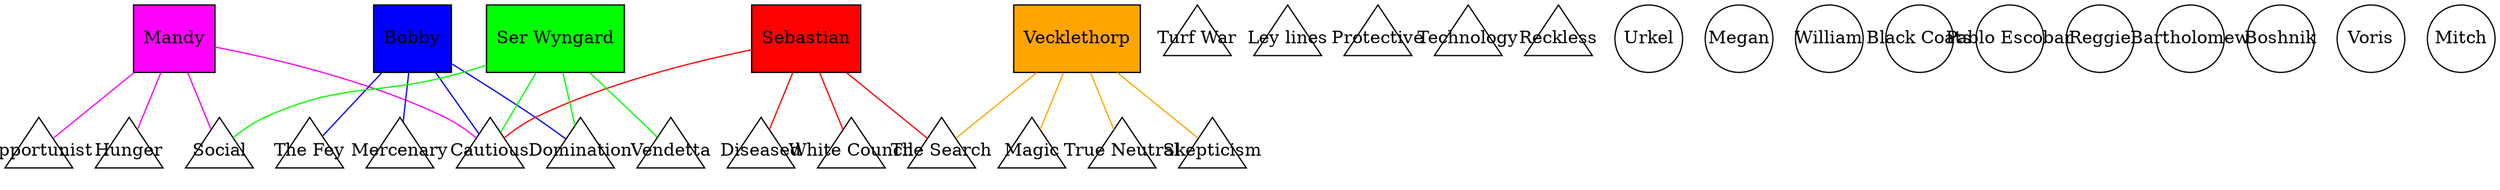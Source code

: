 graph might_of_aurora
{
	graph [overlap=scale]
	node [fixedsize="true", width="0.75", height="0.75"]

	// PCs
	subgraph pcs
	{
		node [fixedsize="false", shape=box, style="filled"]
		mandy [label="Mandy", fillcolor="magenta"]
		bobby [label="Bobby", fillcolor="blue"]
		sebastian [label="Sebastian", fillcolor="red"]
		vecklethorp [label="Vecklethorp", fillcolor="orange"]
		wyngard [label="Ser Wyngard", fillcolor="green"]
	}

	// Aspects
	subgraph aspects
	{
		node [shape=triangle, regular=true]
		search [label="The Search"]
		war [label="Turf War"]
		magic [label="Magic"]
		fey [label="The Fey"]
		lines [label="Ley lines"]
		domination [label="Domination"]
		vendetta [label="Vendetta"]
		opportunist [label="Opportunist"]
		hunger [label="Hunger"]
		diseased [label="Diseased"]
		mercenary [label="Mercenary"]
		council [label="White Council"]
		cautious [label="Cautious"]
		neutral [label="True Neutral"]
		skepticism [label="Skepticism"]
		social [label="Social"]
		protective [label="Protective"]
		technology [label="Technology"]
		reckless [label="Reckless"]
	}

	subgraph faces
	{
		node [shape="circle"]
		urkel [label="Urkel"]
		megan [label="Megan"]
		william [label="William"]
		coats [label="Black Coats"]
		escobar [label="Pablo Escobar"]
		reggie [label="Reggie"]
		bartholomew [label="Bartholomew"]
		boshnik [label="Boshnik"]
		voris [label="Voris"]
		mitch [label="Mitch"]
	}

	subgraph locations
	{
		node [shape="diamond"]
	}


	subgraph mandy_group
	{
		edge [color="magenta"]
		mandy;
		mandy -- hunger
		mandy -- cautious
		mandy -- opportunist
		mandy -- social
	}

	subgraph bobby_group
	{
		edge [color="blue"]
		bobby
		bobby -- fey
		bobby -- domination
		bobby -- cautious
		bobby -- mercenary
	}

	subgraph sebastian_group
	{
		edge [color="red"]
		sebastian
		sebastian -- search
		sebastian -- diseased
		sebastian -- cautious
		sebastian -- council
	}


	subgraph vecklethorp_group
	{
		edge [color="orange"]
		vecklethorp
		vecklethorp -- search
		vecklethorp -- magic
		vecklethorp -- neutral
		vecklethorp -- skepticism
	}

	subgraph wyngard_group
	{
		edge [color="green"]
		wyngard
		wyngard -- vendetta
		wyngard -- domination
		wyngard -- cautious
		wyngard -- social
	}

}

/*graph g {
	a -- b
	a [label="hello",shape=ellipse,fillcolor="burlywood",style="filled"];
	b [label="graphviz",shape=box,fillcolor="palegreen",style="filled,rounded"];
}*/
